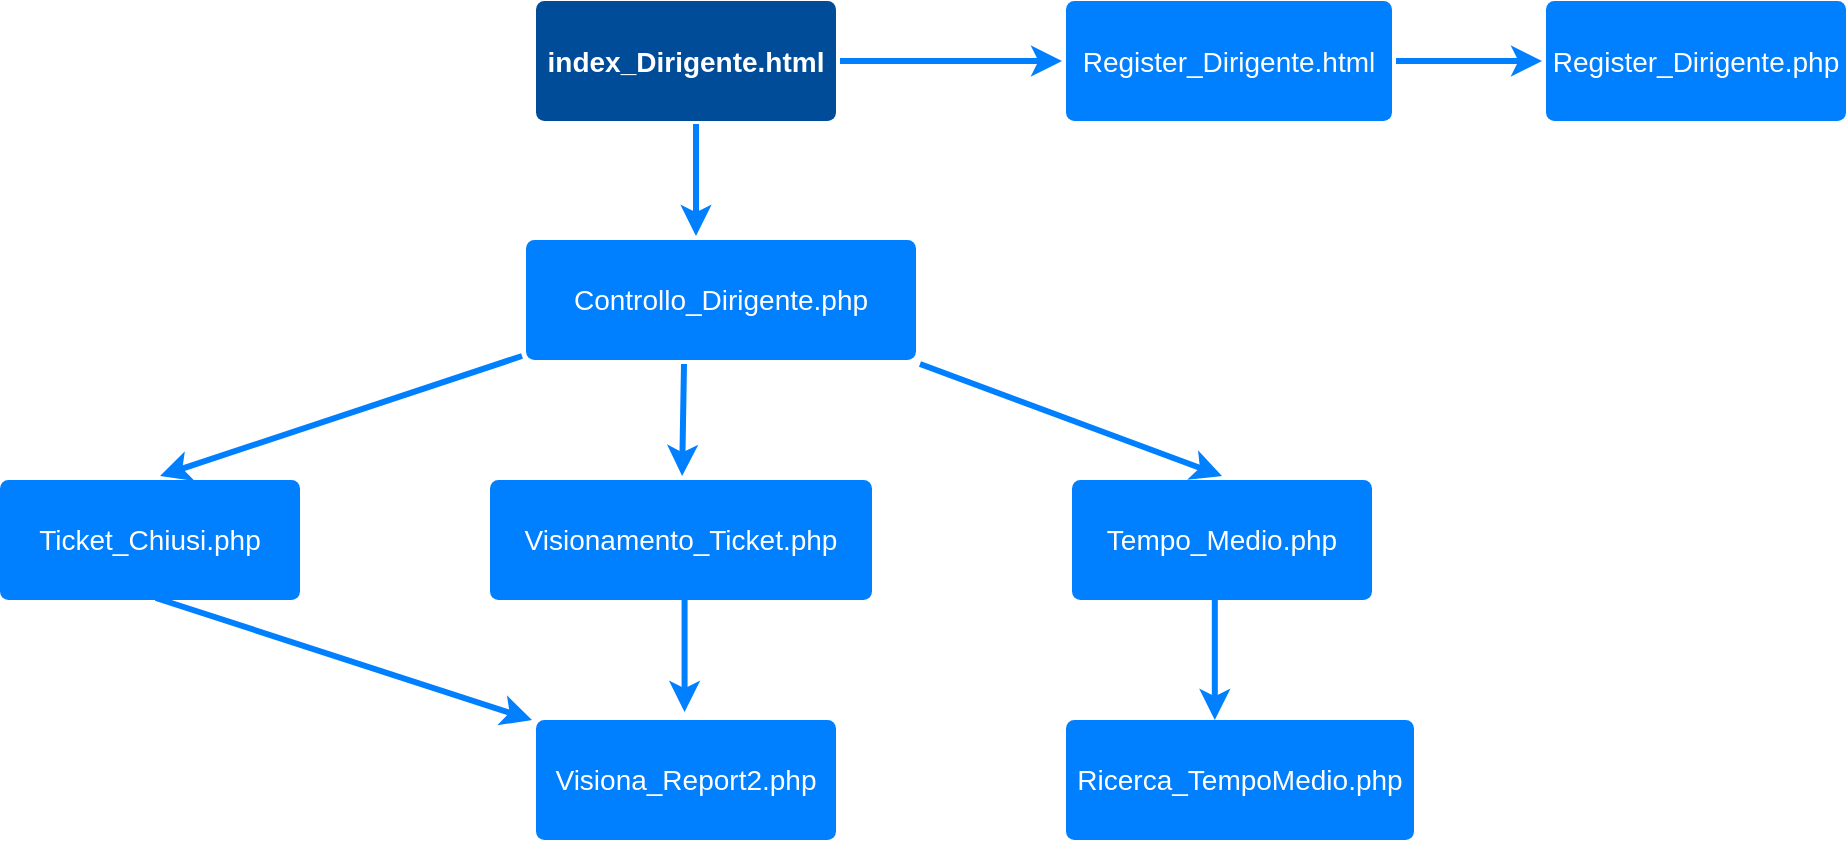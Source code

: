 <mxfile version="13.2.3" type="device"><diagram id="6a731a19-8d31-9384-78a2-239565b7b9f0" name="Page-1"><mxGraphModel dx="1065" dy="457" grid="0" gridSize="10" guides="1" tooltips="1" connect="1" arrows="1" fold="1" page="0" pageScale="1" pageWidth="1169" pageHeight="827" background="#ffffff" math="0" shadow="0"><root><mxCell id="0"/><mxCell id="1" parent="0"/><mxCell id="1747" value="" style="edgeStyle=none;rounded=0;jumpStyle=none;html=1;shadow=0;labelBackgroundColor=none;startArrow=none;startFill=0;endArrow=classic;endFill=1;jettySize=auto;orthogonalLoop=1;strokeColor=#2F5B7C;strokeWidth=3;fontFamily=Helvetica;fontSize=16;fontColor=#23445D;spacing=5;" parent="1" target="1760" edge="1"><mxGeometry relative="1" as="geometry"><mxPoint x="570" y="452.5" as="sourcePoint"/></mxGeometry></mxCell><mxCell id="1757" value="" style="edgeStyle=none;rounded=0;jumpStyle=none;html=1;shadow=0;labelBackgroundColor=none;startArrow=none;startFill=0;endArrow=classic;endFill=1;jettySize=auto;orthogonalLoop=1;strokeColor=#1699D3;strokeWidth=3;fontFamily=Helvetica;fontSize=14;fontColor=#FFFFFF;spacing=5;" parent="1" target="1763" edge="1"><mxGeometry relative="1" as="geometry"><mxPoint x="493.0" y="631.3" as="sourcePoint"/></mxGeometry></mxCell><mxCell id="1764" value="index_Dirigente.html" style="rounded=1;whiteSpace=wrap;html=1;shadow=0;labelBackgroundColor=none;strokeColor=none;strokeWidth=3;fillColor=#004C99;fontFamily=Helvetica;fontSize=14;fontColor=#FFFFFF;align=center;spacing=5;fontStyle=1;arcSize=7;perimeterSpacing=2;" parent="1" vertex="1"><mxGeometry x="495" y="200.5" width="150" height="60" as="geometry"/></mxCell><mxCell id="1765" value="Register_Dirigente.html" style="rounded=1;whiteSpace=wrap;html=1;shadow=0;labelBackgroundColor=none;strokeColor=none;strokeWidth=3;fillColor=#007FFF;fontFamily=Helvetica;fontSize=14;fontColor=#FFFFFF;align=center;spacing=5;arcSize=7;perimeterSpacing=2;gradientColor=none;" parent="1" vertex="1"><mxGeometry x="760" y="200.5" width="163" height="60" as="geometry"/></mxCell><mxCell id="1766" value="" style="edgeStyle=none;rounded=0;jumpStyle=none;html=1;shadow=0;labelBackgroundColor=none;startArrow=none;startFill=0;endArrow=classic;endFill=1;jettySize=auto;orthogonalLoop=1;strokeColor=#007FFF;strokeWidth=3;fontFamily=Helvetica;fontSize=14;fontColor=#FFFFFF;spacing=5;" parent="1" source="1764" target="1765" edge="1"><mxGeometry relative="1" as="geometry"/></mxCell><mxCell id="1767" value="Controllo_Dirigente.php" style="rounded=1;whiteSpace=wrap;html=1;shadow=0;labelBackgroundColor=none;strokeColor=none;strokeWidth=3;fillColor=#007FFF;fontFamily=Helvetica;fontSize=14;fontColor=#FFFFFF;align=center;spacing=5;arcSize=7;perimeterSpacing=2;" parent="1" vertex="1"><mxGeometry x="490" y="320" width="195" height="60" as="geometry"/></mxCell><mxCell id="1768" value="" style="edgeStyle=none;rounded=0;jumpStyle=none;html=1;shadow=0;labelBackgroundColor=none;startArrow=none;startFill=0;endArrow=classic;endFill=1;jettySize=auto;orthogonalLoop=1;strokeColor=#007FFF;strokeWidth=3;fontFamily=Helvetica;fontSize=14;fontColor=#FFFFFF;spacing=5;" parent="1" edge="1"><mxGeometry relative="1" as="geometry"><mxPoint x="575" y="262" as="sourcePoint"/><mxPoint x="575" y="318" as="targetPoint"/></mxGeometry></mxCell><mxCell id="1769" value="Tempo_Medio.php" style="rounded=1;whiteSpace=wrap;html=1;shadow=0;labelBackgroundColor=none;strokeColor=none;strokeWidth=3;fillColor=#007FFF;fontFamily=Helvetica;fontSize=14;fontColor=#FFFFFF;align=center;spacing=5;arcSize=7;perimeterSpacing=2;" parent="1" vertex="1"><mxGeometry x="763" y="440" width="150" height="60" as="geometry"/></mxCell><mxCell id="6EveUr9EbLbySN3fGwlg-1779" value="Register_Dirigente.php" style="rounded=1;whiteSpace=wrap;html=1;shadow=0;labelBackgroundColor=none;strokeColor=none;strokeWidth=3;fillColor=#007FFF;fontFamily=Helvetica;fontSize=14;fontColor=#FFFFFF;align=center;spacing=5;arcSize=7;perimeterSpacing=2;" vertex="1" parent="1"><mxGeometry x="1000" y="200.5" width="150" height="60" as="geometry"/></mxCell><mxCell id="6EveUr9EbLbySN3fGwlg-1780" value="" style="edgeStyle=none;rounded=0;jumpStyle=none;html=1;shadow=0;labelBackgroundColor=none;startArrow=none;startFill=0;endArrow=classic;endFill=1;jettySize=auto;orthogonalLoop=1;strokeColor=#007FFF;strokeWidth=3;fontFamily=Helvetica;fontSize=14;fontColor=#FFFFFF;spacing=5;entryX=0;entryY=0.5;entryDx=0;entryDy=0;exitX=1;exitY=0.5;exitDx=0;exitDy=0;" edge="1" parent="1" source="1765" target="6EveUr9EbLbySN3fGwlg-1779"><mxGeometry relative="1" as="geometry"><mxPoint x="885" y="380" as="sourcePoint"/><mxPoint x="1041" y="441.079" as="targetPoint"/></mxGeometry></mxCell><mxCell id="6EveUr9EbLbySN3fGwlg-1782" value="Visionamento_Ticket.php" style="rounded=1;whiteSpace=wrap;html=1;shadow=0;labelBackgroundColor=none;strokeColor=none;strokeWidth=3;fillColor=#007FFF;fontFamily=Helvetica;fontSize=14;fontColor=#FFFFFF;align=center;spacing=5;arcSize=7;perimeterSpacing=2;" vertex="1" parent="1"><mxGeometry x="472" y="440" width="191" height="60" as="geometry"/></mxCell><mxCell id="6EveUr9EbLbySN3fGwlg-1783" value="" style="edgeStyle=none;rounded=0;jumpStyle=none;html=1;shadow=0;labelBackgroundColor=none;startArrow=none;startFill=0;endArrow=classic;endFill=1;jettySize=auto;orthogonalLoop=1;strokeColor=#007FFF;strokeWidth=3;fontFamily=Helvetica;fontSize=14;fontColor=#FFFFFF;spacing=5;" edge="1" parent="1" target="6EveUr9EbLbySN3fGwlg-1782"><mxGeometry relative="1" as="geometry"><mxPoint x="569" y="382" as="sourcePoint"/><mxPoint x="580" y="328" as="targetPoint"/></mxGeometry></mxCell><mxCell id="6EveUr9EbLbySN3fGwlg-1784" value="" style="edgeStyle=none;rounded=0;jumpStyle=none;html=1;shadow=0;labelBackgroundColor=none;startArrow=none;startFill=0;endArrow=classic;endFill=1;jettySize=auto;orthogonalLoop=1;strokeColor=#007FFF;strokeWidth=3;fontFamily=Helvetica;fontSize=14;fontColor=#FFFFFF;spacing=5;entryX=0.5;entryY=0;entryDx=0;entryDy=0;exitX=1;exitY=1;exitDx=0;exitDy=0;" edge="1" parent="1" source="1767" target="1769"><mxGeometry relative="1" as="geometry"><mxPoint x="647" y="382" as="sourcePoint"/><mxPoint x="580" y="448" as="targetPoint"/></mxGeometry></mxCell><mxCell id="6EveUr9EbLbySN3fGwlg-1786" value="Visiona_Report2.php" style="rounded=1;whiteSpace=wrap;html=1;shadow=0;labelBackgroundColor=none;strokeColor=none;strokeWidth=3;fillColor=#007FFF;fontFamily=Helvetica;fontSize=14;fontColor=#FFFFFF;align=center;spacing=5;arcSize=7;perimeterSpacing=2;" vertex="1" parent="1"><mxGeometry x="495" y="560" width="150" height="60" as="geometry"/></mxCell><mxCell id="6EveUr9EbLbySN3fGwlg-1787" value="" style="edgeStyle=none;rounded=0;jumpStyle=none;html=1;shadow=0;labelBackgroundColor=none;startArrow=none;startFill=0;endArrow=classic;endFill=1;jettySize=auto;orthogonalLoop=1;strokeColor=#007FFF;strokeWidth=3;fontFamily=Helvetica;fontSize=14;fontColor=#FFFFFF;spacing=5;exitX=0.5;exitY=1;exitDx=0;exitDy=0;" edge="1" parent="1"><mxGeometry relative="1" as="geometry"><mxPoint x="569.29" y="500" as="sourcePoint"/><mxPoint x="569.29" y="556" as="targetPoint"/></mxGeometry></mxCell><mxCell id="6EveUr9EbLbySN3fGwlg-1789" value="" style="edgeStyle=none;rounded=0;jumpStyle=none;html=1;shadow=0;labelBackgroundColor=none;startArrow=none;startFill=0;endArrow=classic;endFill=1;jettySize=auto;orthogonalLoop=1;strokeColor=#007FFF;strokeWidth=3;fontFamily=Helvetica;fontSize=14;fontColor=#FFFFFF;spacing=5;" edge="1" parent="1"><mxGeometry relative="1" as="geometry"><mxPoint x="834.41" y="500" as="sourcePoint"/><mxPoint x="834.41" y="560" as="targetPoint"/></mxGeometry></mxCell><mxCell id="6EveUr9EbLbySN3fGwlg-1792" value="Ricerca_TempoMedio.php" style="rounded=1;whiteSpace=wrap;html=1;shadow=0;labelBackgroundColor=none;strokeColor=none;strokeWidth=3;fillColor=#007FFF;fontFamily=Helvetica;fontSize=14;fontColor=#FFFFFF;align=center;spacing=5;arcSize=7;perimeterSpacing=2;" vertex="1" parent="1"><mxGeometry x="760" y="560" width="174" height="60" as="geometry"/></mxCell><mxCell id="6EveUr9EbLbySN3fGwlg-1793" value="" style="edgeStyle=none;rounded=0;jumpStyle=none;html=1;shadow=0;labelBackgroundColor=none;startArrow=none;startFill=0;endArrow=classic;endFill=1;jettySize=auto;orthogonalLoop=1;strokeColor=#007FFF;strokeWidth=3;fontFamily=Helvetica;fontSize=14;fontColor=#FFFFFF;spacing=5;entryX=0.5;entryY=0;entryDx=0;entryDy=0;exitX=0.519;exitY=0.953;exitDx=0;exitDy=0;exitPerimeter=0;" edge="1" parent="1" source="6EveUr9EbLbySN3fGwlg-1800"><mxGeometry relative="1" as="geometry"><mxPoint x="305" y="504" as="sourcePoint"/><mxPoint x="493" y="560" as="targetPoint"/></mxGeometry></mxCell><mxCell id="6EveUr9EbLbySN3fGwlg-1800" value="Ticket_Chiusi.php" style="rounded=1;whiteSpace=wrap;html=1;shadow=0;labelBackgroundColor=none;strokeColor=none;strokeWidth=3;fillColor=#007FFF;fontFamily=Helvetica;fontSize=14;fontColor=#FFFFFF;align=center;spacing=5;arcSize=7;perimeterSpacing=2;" vertex="1" parent="1"><mxGeometry x="227" y="440" width="150" height="60" as="geometry"/></mxCell><mxCell id="6EveUr9EbLbySN3fGwlg-1801" value="" style="edgeStyle=none;rounded=0;jumpStyle=none;html=1;shadow=0;labelBackgroundColor=none;startArrow=none;startFill=0;endArrow=classic;endFill=1;jettySize=auto;orthogonalLoop=1;strokeColor=#007FFF;strokeWidth=3;fontFamily=Helvetica;fontSize=14;fontColor=#FFFFFF;spacing=5;" edge="1" parent="1"><mxGeometry relative="1" as="geometry"><mxPoint x="488" y="378" as="sourcePoint"/><mxPoint x="307" y="438" as="targetPoint"/></mxGeometry></mxCell></root></mxGraphModel></diagram></mxfile>